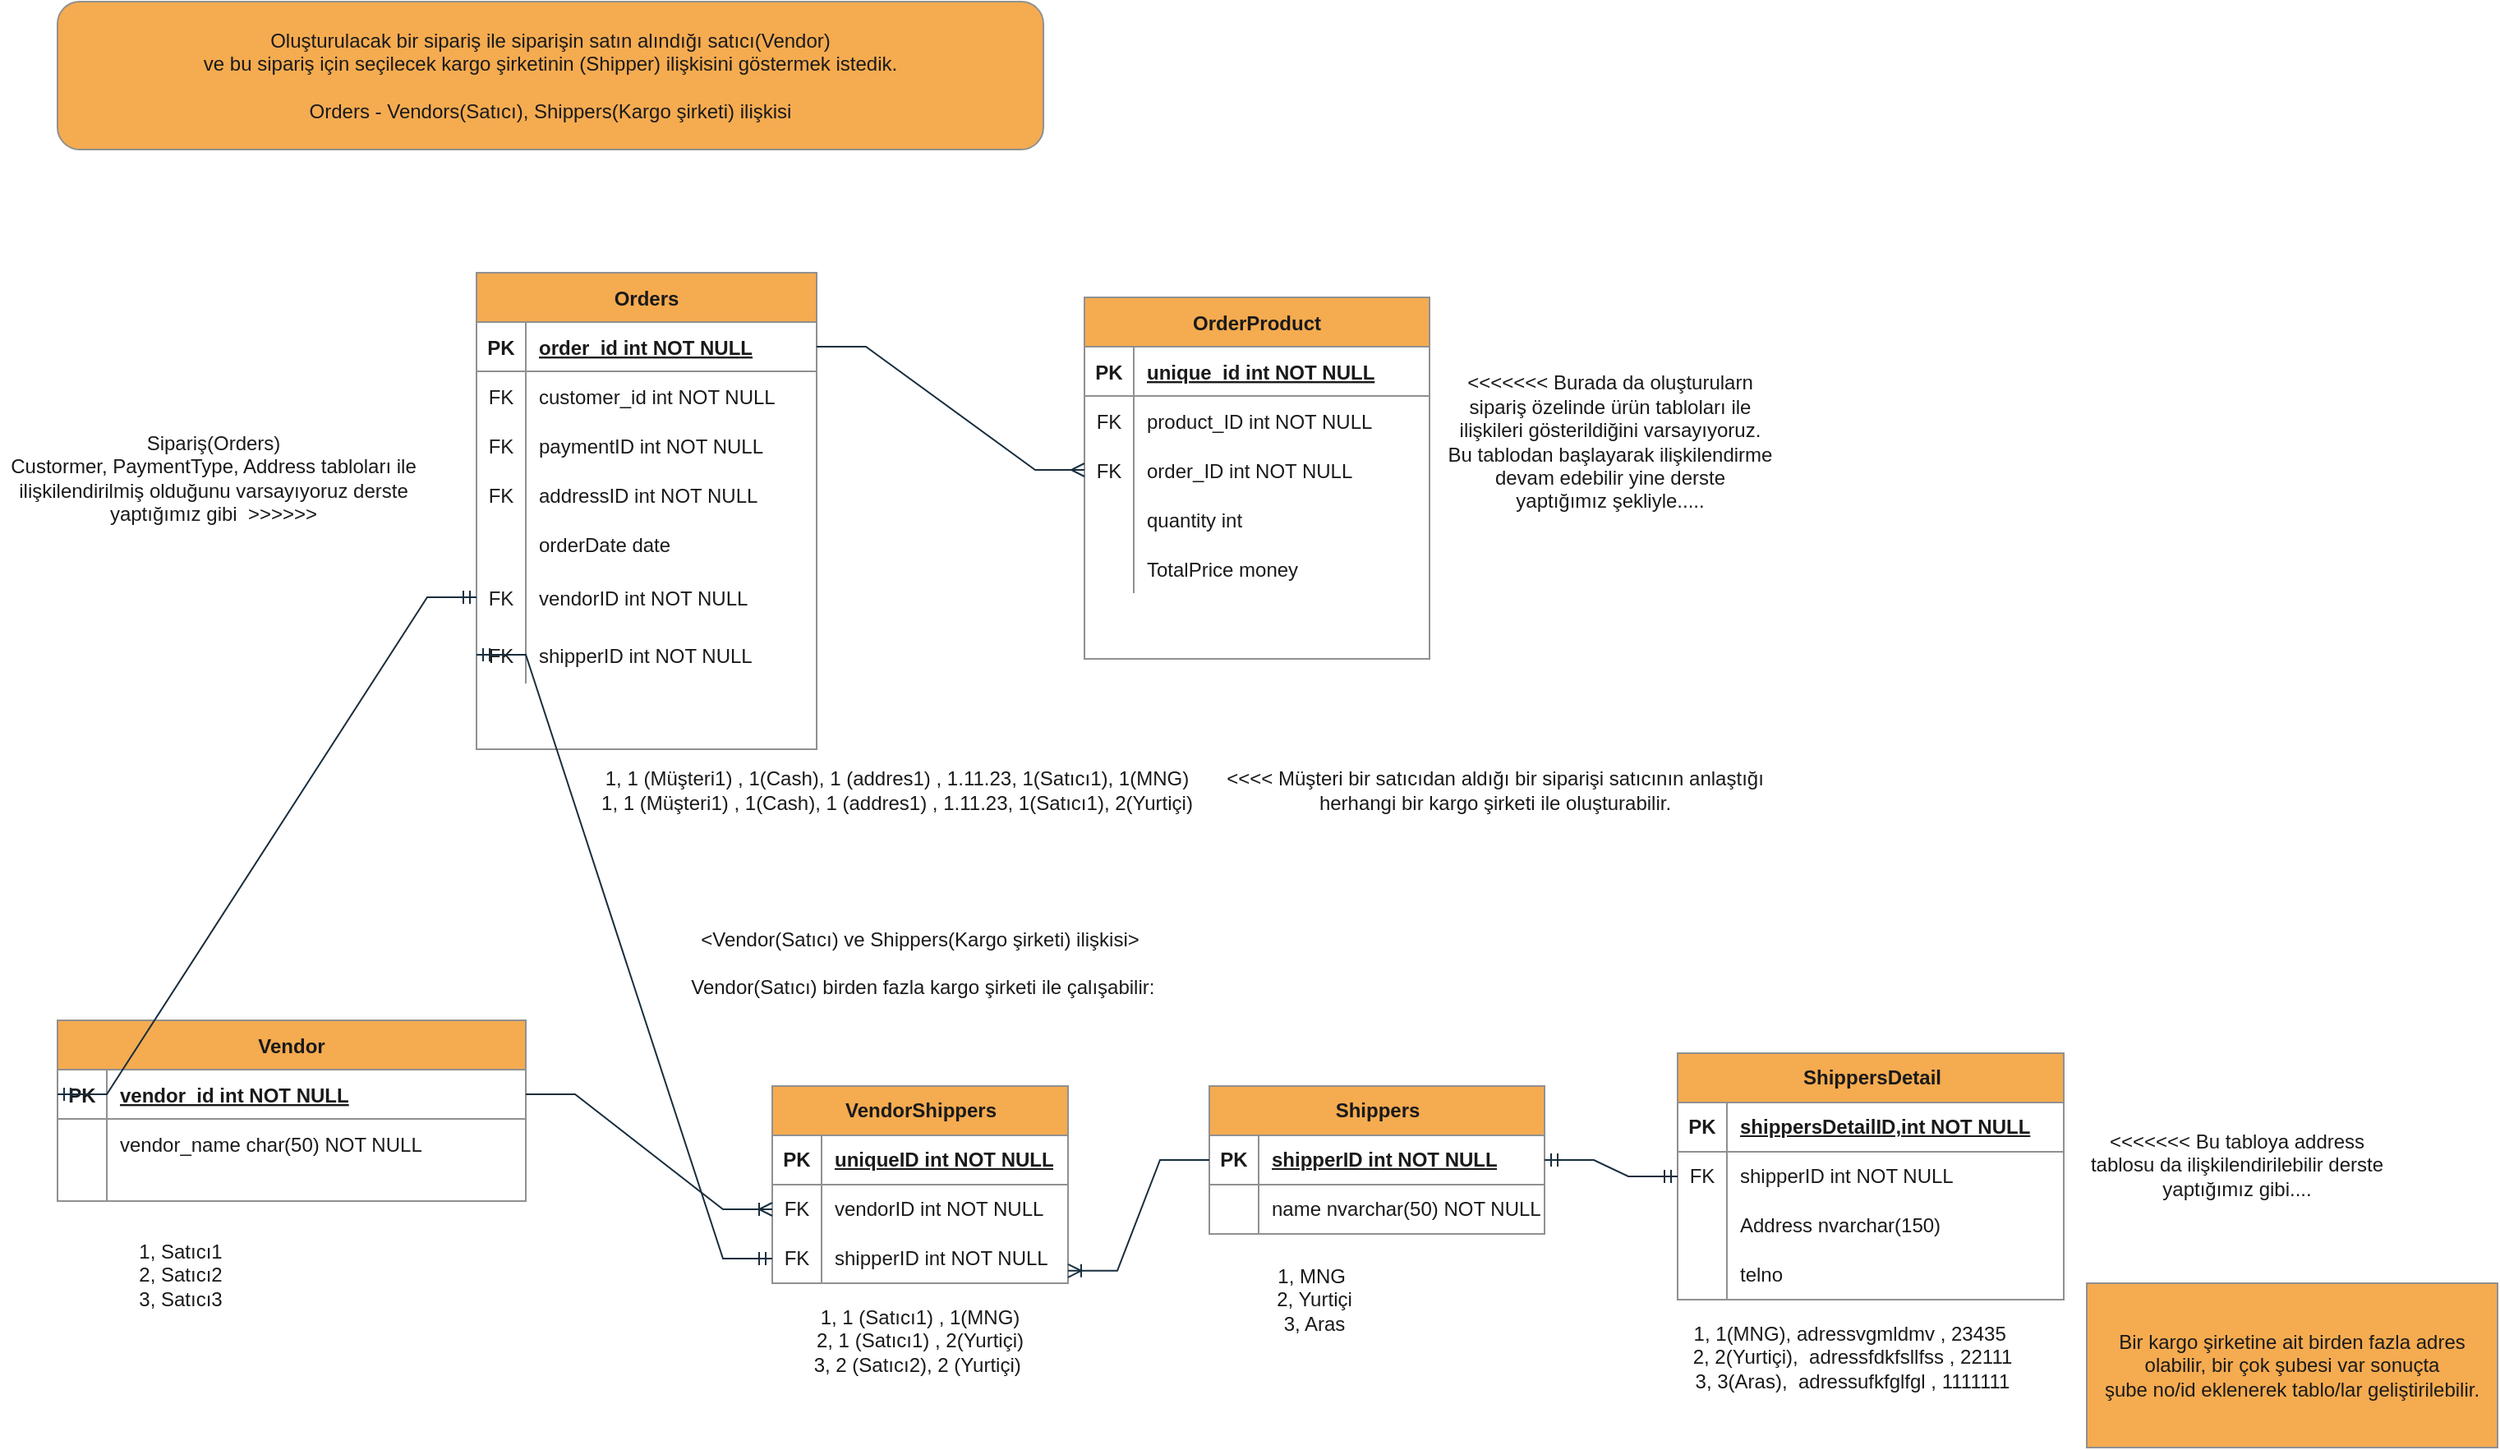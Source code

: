 <mxfile version="22.0.8" type="device">
  <diagram id="R2lEEEUBdFMjLlhIrx00" name="Page-1">
    <mxGraphModel dx="976" dy="570" grid="1" gridSize="10" guides="1" tooltips="1" connect="1" arrows="1" fold="1" page="1" pageScale="1" pageWidth="850" pageHeight="1100" math="0" shadow="0" extFonts="Permanent Marker^https://fonts.googleapis.com/css?family=Permanent+Marker">
      <root>
        <mxCell id="0" />
        <mxCell id="1" parent="0" />
        <mxCell id="v_WMkBbyVysh2Us5pl2Q-217" value="Vendor" style="shape=table;startSize=30;container=1;collapsible=1;childLayout=tableLayout;fixedRows=1;rowLines=0;fontStyle=1;align=center;resizeLast=1;labelBackgroundColor=none;fillColor=#F5AB50;strokeColor=#909090;fontColor=#1A1A1A;" parent="1" vertex="1">
          <mxGeometry x="75" y="700" width="285" height="110" as="geometry" />
        </mxCell>
        <mxCell id="v_WMkBbyVysh2Us5pl2Q-218" value="" style="shape=partialRectangle;collapsible=0;dropTarget=0;pointerEvents=0;fillColor=none;points=[[0,0.5],[1,0.5]];portConstraint=eastwest;top=0;left=0;right=0;bottom=1;labelBackgroundColor=none;strokeColor=#909090;fontColor=#1A1A1A;" parent="v_WMkBbyVysh2Us5pl2Q-217" vertex="1">
          <mxGeometry y="30" width="285" height="30" as="geometry" />
        </mxCell>
        <mxCell id="v_WMkBbyVysh2Us5pl2Q-219" value="PK" style="shape=partialRectangle;overflow=hidden;connectable=0;fillColor=none;top=0;left=0;bottom=0;right=0;fontStyle=1;labelBackgroundColor=none;strokeColor=#909090;fontColor=#1A1A1A;" parent="v_WMkBbyVysh2Us5pl2Q-218" vertex="1">
          <mxGeometry width="30" height="30" as="geometry">
            <mxRectangle width="30" height="30" as="alternateBounds" />
          </mxGeometry>
        </mxCell>
        <mxCell id="v_WMkBbyVysh2Us5pl2Q-220" value="vendor_id int NOT NULL " style="shape=partialRectangle;overflow=hidden;connectable=0;fillColor=none;top=0;left=0;bottom=0;right=0;align=left;spacingLeft=6;fontStyle=5;labelBackgroundColor=none;strokeColor=#909090;fontColor=#1A1A1A;" parent="v_WMkBbyVysh2Us5pl2Q-218" vertex="1">
          <mxGeometry x="30" width="255" height="30" as="geometry">
            <mxRectangle width="255" height="30" as="alternateBounds" />
          </mxGeometry>
        </mxCell>
        <mxCell id="v_WMkBbyVysh2Us5pl2Q-221" value="" style="shape=partialRectangle;collapsible=0;dropTarget=0;pointerEvents=0;fillColor=none;points=[[0,0.5],[1,0.5]];portConstraint=eastwest;top=0;left=0;right=0;bottom=0;labelBackgroundColor=none;strokeColor=#909090;fontColor=#1A1A1A;" parent="v_WMkBbyVysh2Us5pl2Q-217" vertex="1">
          <mxGeometry y="60" width="285" height="30" as="geometry" />
        </mxCell>
        <mxCell id="v_WMkBbyVysh2Us5pl2Q-222" value="" style="shape=partialRectangle;overflow=hidden;connectable=0;fillColor=none;top=0;left=0;bottom=0;right=0;labelBackgroundColor=none;strokeColor=#909090;fontColor=#1A1A1A;" parent="v_WMkBbyVysh2Us5pl2Q-221" vertex="1">
          <mxGeometry width="30" height="30" as="geometry">
            <mxRectangle width="30" height="30" as="alternateBounds" />
          </mxGeometry>
        </mxCell>
        <mxCell id="v_WMkBbyVysh2Us5pl2Q-223" value="vendor_name char(50) NOT NULL" style="shape=partialRectangle;overflow=hidden;connectable=0;fillColor=none;top=0;left=0;bottom=0;right=0;align=left;spacingLeft=6;labelBackgroundColor=none;strokeColor=#909090;fontColor=#1A1A1A;" parent="v_WMkBbyVysh2Us5pl2Q-221" vertex="1">
          <mxGeometry x="30" width="255" height="30" as="geometry">
            <mxRectangle width="255" height="30" as="alternateBounds" />
          </mxGeometry>
        </mxCell>
        <mxCell id="CCjtgsCmNxGvaccd5GqG-76" style="shape=partialRectangle;collapsible=0;dropTarget=0;pointerEvents=0;fillColor=none;points=[[0,0.5],[1,0.5]];portConstraint=eastwest;top=0;left=0;right=0;bottom=0;labelBackgroundColor=none;strokeColor=#909090;fontColor=#1A1A1A;" parent="v_WMkBbyVysh2Us5pl2Q-217" vertex="1">
          <mxGeometry y="90" width="285" height="20" as="geometry" />
        </mxCell>
        <mxCell id="CCjtgsCmNxGvaccd5GqG-77" style="shape=partialRectangle;overflow=hidden;connectable=0;fillColor=none;top=0;left=0;bottom=0;right=0;labelBackgroundColor=none;strokeColor=#909090;fontColor=#1A1A1A;" parent="CCjtgsCmNxGvaccd5GqG-76" vertex="1">
          <mxGeometry width="30" height="20" as="geometry">
            <mxRectangle width="30" height="20" as="alternateBounds" />
          </mxGeometry>
        </mxCell>
        <mxCell id="CCjtgsCmNxGvaccd5GqG-78" style="shape=partialRectangle;overflow=hidden;connectable=0;fillColor=none;top=0;left=0;bottom=0;right=0;align=left;spacingLeft=6;labelBackgroundColor=none;strokeColor=#909090;fontColor=#1A1A1A;" parent="CCjtgsCmNxGvaccd5GqG-76" vertex="1">
          <mxGeometry x="30" width="255" height="20" as="geometry">
            <mxRectangle width="255" height="20" as="alternateBounds" />
          </mxGeometry>
        </mxCell>
        <mxCell id="v_WMkBbyVysh2Us5pl2Q-225" value="VendorShippers" style="shape=table;startSize=30;container=1;collapsible=1;childLayout=tableLayout;fixedRows=1;rowLines=0;fontStyle=1;align=center;resizeLast=1;html=1;labelBackgroundColor=none;fillColor=#F5AB50;strokeColor=#909090;fontColor=#1A1A1A;" parent="1" vertex="1">
          <mxGeometry x="510" y="740" width="180" height="120" as="geometry" />
        </mxCell>
        <mxCell id="v_WMkBbyVysh2Us5pl2Q-226" value="" style="shape=tableRow;horizontal=0;startSize=0;swimlaneHead=0;swimlaneBody=0;fillColor=none;collapsible=0;dropTarget=0;points=[[0,0.5],[1,0.5]];portConstraint=eastwest;top=0;left=0;right=0;bottom=1;labelBackgroundColor=none;strokeColor=#909090;fontColor=#1A1A1A;" parent="v_WMkBbyVysh2Us5pl2Q-225" vertex="1">
          <mxGeometry y="30" width="180" height="30" as="geometry" />
        </mxCell>
        <mxCell id="v_WMkBbyVysh2Us5pl2Q-227" value="PK" style="shape=partialRectangle;connectable=0;fillColor=none;top=0;left=0;bottom=0;right=0;fontStyle=1;overflow=hidden;whiteSpace=wrap;html=1;labelBackgroundColor=none;strokeColor=#909090;fontColor=#1A1A1A;" parent="v_WMkBbyVysh2Us5pl2Q-226" vertex="1">
          <mxGeometry width="30" height="30" as="geometry">
            <mxRectangle width="30" height="30" as="alternateBounds" />
          </mxGeometry>
        </mxCell>
        <mxCell id="v_WMkBbyVysh2Us5pl2Q-228" value="uniqueID&amp;nbsp;int NOT NULL" style="shape=partialRectangle;connectable=0;fillColor=none;top=0;left=0;bottom=0;right=0;align=left;spacingLeft=6;fontStyle=5;overflow=hidden;whiteSpace=wrap;html=1;labelBackgroundColor=none;strokeColor=#909090;fontColor=#1A1A1A;" parent="v_WMkBbyVysh2Us5pl2Q-226" vertex="1">
          <mxGeometry x="30" width="150" height="30" as="geometry">
            <mxRectangle width="150" height="30" as="alternateBounds" />
          </mxGeometry>
        </mxCell>
        <mxCell id="v_WMkBbyVysh2Us5pl2Q-232" value="" style="shape=tableRow;horizontal=0;startSize=0;swimlaneHead=0;swimlaneBody=0;fillColor=none;collapsible=0;dropTarget=0;points=[[0,0.5],[1,0.5]];portConstraint=eastwest;top=0;left=0;right=0;bottom=0;labelBackgroundColor=none;strokeColor=#909090;fontColor=#1A1A1A;" parent="v_WMkBbyVysh2Us5pl2Q-225" vertex="1">
          <mxGeometry y="60" width="180" height="30" as="geometry" />
        </mxCell>
        <mxCell id="v_WMkBbyVysh2Us5pl2Q-233" value="FK" style="shape=partialRectangle;connectable=0;fillColor=none;top=0;left=0;bottom=0;right=0;editable=1;overflow=hidden;whiteSpace=wrap;html=1;labelBackgroundColor=none;strokeColor=#909090;fontColor=#1A1A1A;" parent="v_WMkBbyVysh2Us5pl2Q-232" vertex="1">
          <mxGeometry width="30" height="30" as="geometry">
            <mxRectangle width="30" height="30" as="alternateBounds" />
          </mxGeometry>
        </mxCell>
        <mxCell id="v_WMkBbyVysh2Us5pl2Q-234" value="vendorID&amp;nbsp;int NOT NULL" style="shape=partialRectangle;connectable=0;fillColor=none;top=0;left=0;bottom=0;right=0;align=left;spacingLeft=6;overflow=hidden;whiteSpace=wrap;html=1;labelBackgroundColor=none;strokeColor=#909090;fontColor=#1A1A1A;" parent="v_WMkBbyVysh2Us5pl2Q-232" vertex="1">
          <mxGeometry x="30" width="150" height="30" as="geometry">
            <mxRectangle width="150" height="30" as="alternateBounds" />
          </mxGeometry>
        </mxCell>
        <mxCell id="CCjtgsCmNxGvaccd5GqG-94" style="shape=tableRow;horizontal=0;startSize=0;swimlaneHead=0;swimlaneBody=0;fillColor=none;collapsible=0;dropTarget=0;points=[[0,0.5],[1,0.5]];portConstraint=eastwest;top=0;left=0;right=0;bottom=0;labelBackgroundColor=none;strokeColor=#909090;fontColor=#1A1A1A;" parent="v_WMkBbyVysh2Us5pl2Q-225" vertex="1">
          <mxGeometry y="90" width="180" height="30" as="geometry" />
        </mxCell>
        <mxCell id="CCjtgsCmNxGvaccd5GqG-95" value="FK" style="shape=partialRectangle;connectable=0;fillColor=none;top=0;left=0;bottom=0;right=0;editable=1;overflow=hidden;whiteSpace=wrap;html=1;labelBackgroundColor=none;strokeColor=#909090;fontColor=#1A1A1A;" parent="CCjtgsCmNxGvaccd5GqG-94" vertex="1">
          <mxGeometry width="30" height="30" as="geometry">
            <mxRectangle width="30" height="30" as="alternateBounds" />
          </mxGeometry>
        </mxCell>
        <mxCell id="CCjtgsCmNxGvaccd5GqG-96" value="shipperID&amp;nbsp;int NOT NULL" style="shape=partialRectangle;connectable=0;fillColor=none;top=0;left=0;bottom=0;right=0;align=left;spacingLeft=6;overflow=hidden;whiteSpace=wrap;html=1;labelBackgroundColor=none;strokeColor=#909090;fontColor=#1A1A1A;" parent="CCjtgsCmNxGvaccd5GqG-94" vertex="1">
          <mxGeometry x="30" width="150" height="30" as="geometry">
            <mxRectangle width="150" height="30" as="alternateBounds" />
          </mxGeometry>
        </mxCell>
        <mxCell id="v_WMkBbyVysh2Us5pl2Q-243" value="ShippersDetail" style="shape=table;startSize=30;container=1;collapsible=1;childLayout=tableLayout;fixedRows=1;rowLines=0;fontStyle=1;align=center;resizeLast=1;html=1;labelBackgroundColor=none;fillColor=#F5AB50;strokeColor=#909090;fontColor=#1A1A1A;" parent="1" vertex="1">
          <mxGeometry x="1061" y="720" width="235" height="150" as="geometry" />
        </mxCell>
        <mxCell id="v_WMkBbyVysh2Us5pl2Q-244" value="" style="shape=tableRow;horizontal=0;startSize=0;swimlaneHead=0;swimlaneBody=0;fillColor=none;collapsible=0;dropTarget=0;points=[[0,0.5],[1,0.5]];portConstraint=eastwest;top=0;left=0;right=0;bottom=1;labelBackgroundColor=none;strokeColor=#909090;fontColor=#1A1A1A;" parent="v_WMkBbyVysh2Us5pl2Q-243" vertex="1">
          <mxGeometry y="30" width="235" height="30" as="geometry" />
        </mxCell>
        <mxCell id="v_WMkBbyVysh2Us5pl2Q-245" value="PK" style="shape=partialRectangle;connectable=0;fillColor=none;top=0;left=0;bottom=0;right=0;fontStyle=1;overflow=hidden;whiteSpace=wrap;html=1;labelBackgroundColor=none;strokeColor=#909090;fontColor=#1A1A1A;" parent="v_WMkBbyVysh2Us5pl2Q-244" vertex="1">
          <mxGeometry width="30" height="30" as="geometry">
            <mxRectangle width="30" height="30" as="alternateBounds" />
          </mxGeometry>
        </mxCell>
        <mxCell id="v_WMkBbyVysh2Us5pl2Q-246" value="shippersDetailID,int NOT NULL" style="shape=partialRectangle;connectable=0;fillColor=none;top=0;left=0;bottom=0;right=0;align=left;spacingLeft=6;fontStyle=5;overflow=hidden;whiteSpace=wrap;html=1;labelBackgroundColor=none;strokeColor=#909090;fontColor=#1A1A1A;" parent="v_WMkBbyVysh2Us5pl2Q-244" vertex="1">
          <mxGeometry x="30" width="205" height="30" as="geometry">
            <mxRectangle width="205" height="30" as="alternateBounds" />
          </mxGeometry>
        </mxCell>
        <mxCell id="v_WMkBbyVysh2Us5pl2Q-247" value="" style="shape=tableRow;horizontal=0;startSize=0;swimlaneHead=0;swimlaneBody=0;fillColor=none;collapsible=0;dropTarget=0;points=[[0,0.5],[1,0.5]];portConstraint=eastwest;top=0;left=0;right=0;bottom=0;labelBackgroundColor=none;strokeColor=#909090;fontColor=#1A1A1A;" parent="v_WMkBbyVysh2Us5pl2Q-243" vertex="1">
          <mxGeometry y="60" width="235" height="30" as="geometry" />
        </mxCell>
        <mxCell id="v_WMkBbyVysh2Us5pl2Q-248" value="FK" style="shape=partialRectangle;connectable=0;fillColor=none;top=0;left=0;bottom=0;right=0;editable=1;overflow=hidden;whiteSpace=wrap;html=1;labelBackgroundColor=none;strokeColor=#909090;fontColor=#1A1A1A;" parent="v_WMkBbyVysh2Us5pl2Q-247" vertex="1">
          <mxGeometry width="30" height="30" as="geometry">
            <mxRectangle width="30" height="30" as="alternateBounds" />
          </mxGeometry>
        </mxCell>
        <mxCell id="v_WMkBbyVysh2Us5pl2Q-249" value="shipperID&amp;nbsp;int NOT NULL" style="shape=partialRectangle;connectable=0;fillColor=none;top=0;left=0;bottom=0;right=0;align=left;spacingLeft=6;overflow=hidden;whiteSpace=wrap;html=1;labelBackgroundColor=none;strokeColor=#909090;fontColor=#1A1A1A;" parent="v_WMkBbyVysh2Us5pl2Q-247" vertex="1">
          <mxGeometry x="30" width="205" height="30" as="geometry">
            <mxRectangle width="205" height="30" as="alternateBounds" />
          </mxGeometry>
        </mxCell>
        <mxCell id="v_WMkBbyVysh2Us5pl2Q-253" value="" style="shape=tableRow;horizontal=0;startSize=0;swimlaneHead=0;swimlaneBody=0;fillColor=none;collapsible=0;dropTarget=0;points=[[0,0.5],[1,0.5]];portConstraint=eastwest;top=0;left=0;right=0;bottom=0;labelBackgroundColor=none;strokeColor=#909090;fontColor=#1A1A1A;" parent="v_WMkBbyVysh2Us5pl2Q-243" vertex="1">
          <mxGeometry y="90" width="235" height="30" as="geometry" />
        </mxCell>
        <mxCell id="v_WMkBbyVysh2Us5pl2Q-254" value="" style="shape=partialRectangle;connectable=0;fillColor=none;top=0;left=0;bottom=0;right=0;editable=1;overflow=hidden;whiteSpace=wrap;html=1;labelBackgroundColor=none;strokeColor=#909090;fontColor=#1A1A1A;" parent="v_WMkBbyVysh2Us5pl2Q-253" vertex="1">
          <mxGeometry width="30" height="30" as="geometry">
            <mxRectangle width="30" height="30" as="alternateBounds" />
          </mxGeometry>
        </mxCell>
        <mxCell id="v_WMkBbyVysh2Us5pl2Q-255" value="Address nvarchar(150)&amp;nbsp;" style="shape=partialRectangle;connectable=0;fillColor=none;top=0;left=0;bottom=0;right=0;align=left;spacingLeft=6;overflow=hidden;whiteSpace=wrap;html=1;labelBackgroundColor=none;strokeColor=#909090;fontColor=#1A1A1A;" parent="v_WMkBbyVysh2Us5pl2Q-253" vertex="1">
          <mxGeometry x="30" width="205" height="30" as="geometry">
            <mxRectangle width="205" height="30" as="alternateBounds" />
          </mxGeometry>
        </mxCell>
        <mxCell id="CCjtgsCmNxGvaccd5GqG-72" style="shape=tableRow;horizontal=0;startSize=0;swimlaneHead=0;swimlaneBody=0;fillColor=none;collapsible=0;dropTarget=0;points=[[0,0.5],[1,0.5]];portConstraint=eastwest;top=0;left=0;right=0;bottom=0;labelBackgroundColor=none;strokeColor=#909090;fontColor=#1A1A1A;" parent="v_WMkBbyVysh2Us5pl2Q-243" vertex="1">
          <mxGeometry y="120" width="235" height="30" as="geometry" />
        </mxCell>
        <mxCell id="CCjtgsCmNxGvaccd5GqG-73" style="shape=partialRectangle;connectable=0;fillColor=none;top=0;left=0;bottom=0;right=0;editable=1;overflow=hidden;whiteSpace=wrap;html=1;labelBackgroundColor=none;strokeColor=#909090;fontColor=#1A1A1A;" parent="CCjtgsCmNxGvaccd5GqG-72" vertex="1">
          <mxGeometry width="30" height="30" as="geometry">
            <mxRectangle width="30" height="30" as="alternateBounds" />
          </mxGeometry>
        </mxCell>
        <mxCell id="CCjtgsCmNxGvaccd5GqG-74" value="telno" style="shape=partialRectangle;connectable=0;fillColor=none;top=0;left=0;bottom=0;right=0;align=left;spacingLeft=6;overflow=hidden;whiteSpace=wrap;html=1;labelBackgroundColor=none;strokeColor=#909090;fontColor=#1A1A1A;" parent="CCjtgsCmNxGvaccd5GqG-72" vertex="1">
          <mxGeometry x="30" width="205" height="30" as="geometry">
            <mxRectangle width="205" height="30" as="alternateBounds" />
          </mxGeometry>
        </mxCell>
        <mxCell id="v_WMkBbyVysh2Us5pl2Q-267" value="Orders" style="shape=table;startSize=30;container=1;collapsible=1;childLayout=tableLayout;fixedRows=1;rowLines=0;fontStyle=1;align=center;resizeLast=1;labelBackgroundColor=none;fillColor=#F5AB50;strokeColor=#909090;fontColor=#1A1A1A;" parent="1" vertex="1">
          <mxGeometry x="330" y="245" width="207" height="290" as="geometry" />
        </mxCell>
        <mxCell id="v_WMkBbyVysh2Us5pl2Q-268" value="" style="shape=partialRectangle;collapsible=0;dropTarget=0;pointerEvents=0;fillColor=none;points=[[0,0.5],[1,0.5]];portConstraint=eastwest;top=0;left=0;right=0;bottom=1;labelBackgroundColor=none;strokeColor=#909090;fontColor=#1A1A1A;" parent="v_WMkBbyVysh2Us5pl2Q-267" vertex="1">
          <mxGeometry y="30" width="207" height="30" as="geometry" />
        </mxCell>
        <mxCell id="v_WMkBbyVysh2Us5pl2Q-269" value="PK" style="shape=partialRectangle;overflow=hidden;connectable=0;fillColor=none;top=0;left=0;bottom=0;right=0;fontStyle=1;labelBackgroundColor=none;strokeColor=#909090;fontColor=#1A1A1A;" parent="v_WMkBbyVysh2Us5pl2Q-268" vertex="1">
          <mxGeometry width="30" height="30" as="geometry">
            <mxRectangle width="30" height="30" as="alternateBounds" />
          </mxGeometry>
        </mxCell>
        <mxCell id="v_WMkBbyVysh2Us5pl2Q-270" value="order_id int NOT NULL " style="shape=partialRectangle;overflow=hidden;connectable=0;fillColor=none;top=0;left=0;bottom=0;right=0;align=left;spacingLeft=6;fontStyle=5;labelBackgroundColor=none;strokeColor=#909090;fontColor=#1A1A1A;" parent="v_WMkBbyVysh2Us5pl2Q-268" vertex="1">
          <mxGeometry x="30" width="177" height="30" as="geometry">
            <mxRectangle width="177" height="30" as="alternateBounds" />
          </mxGeometry>
        </mxCell>
        <mxCell id="v_WMkBbyVysh2Us5pl2Q-271" value="" style="shape=partialRectangle;collapsible=0;dropTarget=0;pointerEvents=0;fillColor=none;points=[[0,0.5],[1,0.5]];portConstraint=eastwest;top=0;left=0;right=0;bottom=0;labelBackgroundColor=none;strokeColor=#909090;fontColor=#1A1A1A;" parent="v_WMkBbyVysh2Us5pl2Q-267" vertex="1">
          <mxGeometry y="60" width="207" height="30" as="geometry" />
        </mxCell>
        <mxCell id="v_WMkBbyVysh2Us5pl2Q-272" value="FK" style="shape=partialRectangle;overflow=hidden;connectable=0;fillColor=none;top=0;left=0;bottom=0;right=0;labelBackgroundColor=none;strokeColor=#909090;fontColor=#1A1A1A;" parent="v_WMkBbyVysh2Us5pl2Q-271" vertex="1">
          <mxGeometry width="30" height="30" as="geometry">
            <mxRectangle width="30" height="30" as="alternateBounds" />
          </mxGeometry>
        </mxCell>
        <mxCell id="v_WMkBbyVysh2Us5pl2Q-273" value="customer_id int NOT NULL" style="shape=partialRectangle;overflow=hidden;connectable=0;fillColor=none;top=0;left=0;bottom=0;right=0;align=left;spacingLeft=6;labelBackgroundColor=none;strokeColor=#909090;fontColor=#1A1A1A;" parent="v_WMkBbyVysh2Us5pl2Q-271" vertex="1">
          <mxGeometry x="30" width="177" height="30" as="geometry">
            <mxRectangle width="177" height="30" as="alternateBounds" />
          </mxGeometry>
        </mxCell>
        <mxCell id="CCjtgsCmNxGvaccd5GqG-10" style="shape=partialRectangle;collapsible=0;dropTarget=0;pointerEvents=0;fillColor=none;points=[[0,0.5],[1,0.5]];portConstraint=eastwest;top=0;left=0;right=0;bottom=0;labelBackgroundColor=none;strokeColor=#909090;fontColor=#1A1A1A;" parent="v_WMkBbyVysh2Us5pl2Q-267" vertex="1">
          <mxGeometry y="90" width="207" height="30" as="geometry" />
        </mxCell>
        <mxCell id="CCjtgsCmNxGvaccd5GqG-11" value="FK" style="shape=partialRectangle;overflow=hidden;connectable=0;fillColor=none;top=0;left=0;bottom=0;right=0;labelBackgroundColor=none;strokeColor=#909090;fontColor=#1A1A1A;" parent="CCjtgsCmNxGvaccd5GqG-10" vertex="1">
          <mxGeometry width="30" height="30" as="geometry">
            <mxRectangle width="30" height="30" as="alternateBounds" />
          </mxGeometry>
        </mxCell>
        <mxCell id="CCjtgsCmNxGvaccd5GqG-12" value="paymentID int NOT NULL" style="shape=partialRectangle;overflow=hidden;connectable=0;fillColor=none;top=0;left=0;bottom=0;right=0;align=left;spacingLeft=6;labelBackgroundColor=none;strokeColor=#909090;fontColor=#1A1A1A;" parent="CCjtgsCmNxGvaccd5GqG-10" vertex="1">
          <mxGeometry x="30" width="177" height="30" as="geometry">
            <mxRectangle width="177" height="30" as="alternateBounds" />
          </mxGeometry>
        </mxCell>
        <mxCell id="CCjtgsCmNxGvaccd5GqG-13" style="shape=partialRectangle;collapsible=0;dropTarget=0;pointerEvents=0;fillColor=none;points=[[0,0.5],[1,0.5]];portConstraint=eastwest;top=0;left=0;right=0;bottom=0;labelBackgroundColor=none;strokeColor=#909090;fontColor=#1A1A1A;" parent="v_WMkBbyVysh2Us5pl2Q-267" vertex="1">
          <mxGeometry y="120" width="207" height="30" as="geometry" />
        </mxCell>
        <mxCell id="CCjtgsCmNxGvaccd5GqG-14" value="FK" style="shape=partialRectangle;overflow=hidden;connectable=0;fillColor=none;top=0;left=0;bottom=0;right=0;labelBackgroundColor=none;strokeColor=#909090;fontColor=#1A1A1A;" parent="CCjtgsCmNxGvaccd5GqG-13" vertex="1">
          <mxGeometry width="30" height="30" as="geometry">
            <mxRectangle width="30" height="30" as="alternateBounds" />
          </mxGeometry>
        </mxCell>
        <mxCell id="CCjtgsCmNxGvaccd5GqG-15" value="addressID int NOT NULL" style="shape=partialRectangle;overflow=hidden;connectable=0;fillColor=none;top=0;left=0;bottom=0;right=0;align=left;spacingLeft=6;labelBackgroundColor=none;strokeColor=#909090;fontColor=#1A1A1A;" parent="CCjtgsCmNxGvaccd5GqG-13" vertex="1">
          <mxGeometry x="30" width="177" height="30" as="geometry">
            <mxRectangle width="177" height="30" as="alternateBounds" />
          </mxGeometry>
        </mxCell>
        <mxCell id="CCjtgsCmNxGvaccd5GqG-16" style="shape=partialRectangle;collapsible=0;dropTarget=0;pointerEvents=0;fillColor=none;points=[[0,0.5],[1,0.5]];portConstraint=eastwest;top=0;left=0;right=0;bottom=0;labelBackgroundColor=none;strokeColor=#909090;fontColor=#1A1A1A;" parent="v_WMkBbyVysh2Us5pl2Q-267" vertex="1">
          <mxGeometry y="150" width="207" height="30" as="geometry" />
        </mxCell>
        <mxCell id="CCjtgsCmNxGvaccd5GqG-17" style="shape=partialRectangle;overflow=hidden;connectable=0;fillColor=none;top=0;left=0;bottom=0;right=0;labelBackgroundColor=none;strokeColor=#909090;fontColor=#1A1A1A;" parent="CCjtgsCmNxGvaccd5GqG-16" vertex="1">
          <mxGeometry width="30" height="30" as="geometry">
            <mxRectangle width="30" height="30" as="alternateBounds" />
          </mxGeometry>
        </mxCell>
        <mxCell id="CCjtgsCmNxGvaccd5GqG-18" value="orderDate date" style="shape=partialRectangle;overflow=hidden;connectable=0;fillColor=none;top=0;left=0;bottom=0;right=0;align=left;spacingLeft=6;labelBackgroundColor=none;strokeColor=#909090;fontColor=#1A1A1A;" parent="CCjtgsCmNxGvaccd5GqG-16" vertex="1">
          <mxGeometry x="30" width="177" height="30" as="geometry">
            <mxRectangle width="177" height="30" as="alternateBounds" />
          </mxGeometry>
        </mxCell>
        <mxCell id="CCjtgsCmNxGvaccd5GqG-137" style="shape=partialRectangle;collapsible=0;dropTarget=0;pointerEvents=0;fillColor=none;points=[[0,0.5],[1,0.5]];portConstraint=eastwest;top=0;left=0;right=0;bottom=0;labelBackgroundColor=none;strokeColor=#909090;fontColor=#1A1A1A;" parent="v_WMkBbyVysh2Us5pl2Q-267" vertex="1">
          <mxGeometry y="180" width="207" height="35" as="geometry" />
        </mxCell>
        <mxCell id="CCjtgsCmNxGvaccd5GqG-138" value="FK" style="shape=partialRectangle;overflow=hidden;connectable=0;fillColor=none;top=0;left=0;bottom=0;right=0;labelBackgroundColor=none;strokeColor=#909090;fontColor=#1A1A1A;" parent="CCjtgsCmNxGvaccd5GqG-137" vertex="1">
          <mxGeometry width="30" height="35" as="geometry">
            <mxRectangle width="30" height="35" as="alternateBounds" />
          </mxGeometry>
        </mxCell>
        <mxCell id="CCjtgsCmNxGvaccd5GqG-139" value="vendorID int NOT NULL" style="shape=partialRectangle;overflow=hidden;connectable=0;fillColor=none;top=0;left=0;bottom=0;right=0;align=left;spacingLeft=6;labelBackgroundColor=none;strokeColor=#909090;fontColor=#1A1A1A;" parent="CCjtgsCmNxGvaccd5GqG-137" vertex="1">
          <mxGeometry x="30" width="177" height="35" as="geometry">
            <mxRectangle width="177" height="35" as="alternateBounds" />
          </mxGeometry>
        </mxCell>
        <mxCell id="CCjtgsCmNxGvaccd5GqG-141" style="shape=partialRectangle;collapsible=0;dropTarget=0;pointerEvents=0;fillColor=none;points=[[0,0.5],[1,0.5]];portConstraint=eastwest;top=0;left=0;right=0;bottom=0;labelBackgroundColor=none;strokeColor=#909090;fontColor=#1A1A1A;" parent="v_WMkBbyVysh2Us5pl2Q-267" vertex="1">
          <mxGeometry y="215" width="207" height="35" as="geometry" />
        </mxCell>
        <mxCell id="CCjtgsCmNxGvaccd5GqG-142" value="FK" style="shape=partialRectangle;overflow=hidden;connectable=0;fillColor=none;top=0;left=0;bottom=0;right=0;labelBackgroundColor=none;strokeColor=#909090;fontColor=#1A1A1A;" parent="CCjtgsCmNxGvaccd5GqG-141" vertex="1">
          <mxGeometry width="30" height="35" as="geometry">
            <mxRectangle width="30" height="35" as="alternateBounds" />
          </mxGeometry>
        </mxCell>
        <mxCell id="CCjtgsCmNxGvaccd5GqG-143" value="shipperID int NOT NULL" style="shape=partialRectangle;overflow=hidden;connectable=0;fillColor=none;top=0;left=0;bottom=0;right=0;align=left;spacingLeft=6;labelBackgroundColor=none;strokeColor=#909090;fontColor=#1A1A1A;" parent="CCjtgsCmNxGvaccd5GqG-141" vertex="1">
          <mxGeometry x="30" width="177" height="35" as="geometry">
            <mxRectangle width="177" height="35" as="alternateBounds" />
          </mxGeometry>
        </mxCell>
        <mxCell id="v_WMkBbyVysh2Us5pl2Q-277" value="OrderProduct" style="shape=table;startSize=30;container=1;collapsible=1;childLayout=tableLayout;fixedRows=1;rowLines=0;fontStyle=1;align=center;resizeLast=1;labelBackgroundColor=none;fillColor=#F5AB50;strokeColor=#909090;fontColor=#1A1A1A;" parent="1" vertex="1">
          <mxGeometry x="700" y="260" width="210" height="220" as="geometry" />
        </mxCell>
        <mxCell id="v_WMkBbyVysh2Us5pl2Q-278" value="" style="shape=partialRectangle;collapsible=0;dropTarget=0;pointerEvents=0;fillColor=none;points=[[0,0.5],[1,0.5]];portConstraint=eastwest;top=0;left=0;right=0;bottom=1;labelBackgroundColor=none;strokeColor=#909090;fontColor=#1A1A1A;" parent="v_WMkBbyVysh2Us5pl2Q-277" vertex="1">
          <mxGeometry y="30" width="210" height="30" as="geometry" />
        </mxCell>
        <mxCell id="v_WMkBbyVysh2Us5pl2Q-279" value="PK" style="shape=partialRectangle;overflow=hidden;connectable=0;fillColor=none;top=0;left=0;bottom=0;right=0;fontStyle=1;labelBackgroundColor=none;strokeColor=#909090;fontColor=#1A1A1A;" parent="v_WMkBbyVysh2Us5pl2Q-278" vertex="1">
          <mxGeometry width="30" height="30" as="geometry">
            <mxRectangle width="30" height="30" as="alternateBounds" />
          </mxGeometry>
        </mxCell>
        <mxCell id="v_WMkBbyVysh2Us5pl2Q-280" value="unique_id int NOT NULL " style="shape=partialRectangle;overflow=hidden;connectable=0;fillColor=none;top=0;left=0;bottom=0;right=0;align=left;spacingLeft=6;fontStyle=5;labelBackgroundColor=none;strokeColor=#909090;fontColor=#1A1A1A;" parent="v_WMkBbyVysh2Us5pl2Q-278" vertex="1">
          <mxGeometry x="30" width="180" height="30" as="geometry">
            <mxRectangle width="180" height="30" as="alternateBounds" />
          </mxGeometry>
        </mxCell>
        <mxCell id="CCjtgsCmNxGvaccd5GqG-122" style="shape=partialRectangle;collapsible=0;dropTarget=0;pointerEvents=0;fillColor=none;points=[[0,0.5],[1,0.5]];portConstraint=eastwest;top=0;left=0;right=0;bottom=0;labelBackgroundColor=none;strokeColor=#909090;fontColor=#1A1A1A;" parent="v_WMkBbyVysh2Us5pl2Q-277" vertex="1">
          <mxGeometry y="60" width="210" height="30" as="geometry" />
        </mxCell>
        <mxCell id="CCjtgsCmNxGvaccd5GqG-123" value="FK" style="shape=partialRectangle;overflow=hidden;connectable=0;fillColor=none;top=0;left=0;bottom=0;right=0;labelBackgroundColor=none;strokeColor=#909090;fontColor=#1A1A1A;" parent="CCjtgsCmNxGvaccd5GqG-122" vertex="1">
          <mxGeometry width="30" height="30" as="geometry">
            <mxRectangle width="30" height="30" as="alternateBounds" />
          </mxGeometry>
        </mxCell>
        <mxCell id="CCjtgsCmNxGvaccd5GqG-124" value="product_ID int NOT NULL" style="shape=partialRectangle;overflow=hidden;connectable=0;fillColor=none;top=0;left=0;bottom=0;right=0;align=left;spacingLeft=6;labelBackgroundColor=none;strokeColor=#909090;fontColor=#1A1A1A;" parent="CCjtgsCmNxGvaccd5GqG-122" vertex="1">
          <mxGeometry x="30" width="180" height="30" as="geometry">
            <mxRectangle width="180" height="30" as="alternateBounds" />
          </mxGeometry>
        </mxCell>
        <mxCell id="v_WMkBbyVysh2Us5pl2Q-288" style="shape=partialRectangle;collapsible=0;dropTarget=0;pointerEvents=0;fillColor=none;points=[[0,0.5],[1,0.5]];portConstraint=eastwest;top=0;left=0;right=0;bottom=0;labelBackgroundColor=none;strokeColor=#909090;fontColor=#1A1A1A;" parent="v_WMkBbyVysh2Us5pl2Q-277" vertex="1">
          <mxGeometry y="90" width="210" height="30" as="geometry" />
        </mxCell>
        <mxCell id="v_WMkBbyVysh2Us5pl2Q-289" value="FK" style="shape=partialRectangle;overflow=hidden;connectable=0;fillColor=none;top=0;left=0;bottom=0;right=0;labelBackgroundColor=none;strokeColor=#909090;fontColor=#1A1A1A;" parent="v_WMkBbyVysh2Us5pl2Q-288" vertex="1">
          <mxGeometry width="30" height="30" as="geometry">
            <mxRectangle width="30" height="30" as="alternateBounds" />
          </mxGeometry>
        </mxCell>
        <mxCell id="v_WMkBbyVysh2Us5pl2Q-290" value="order_ID int NOT NULL" style="shape=partialRectangle;overflow=hidden;connectable=0;fillColor=none;top=0;left=0;bottom=0;right=0;align=left;spacingLeft=6;labelBackgroundColor=none;strokeColor=#909090;fontColor=#1A1A1A;" parent="v_WMkBbyVysh2Us5pl2Q-288" vertex="1">
          <mxGeometry x="30" width="180" height="30" as="geometry">
            <mxRectangle width="180" height="30" as="alternateBounds" />
          </mxGeometry>
        </mxCell>
        <mxCell id="CCjtgsCmNxGvaccd5GqG-57" style="shape=partialRectangle;collapsible=0;dropTarget=0;pointerEvents=0;fillColor=none;points=[[0,0.5],[1,0.5]];portConstraint=eastwest;top=0;left=0;right=0;bottom=0;labelBackgroundColor=none;strokeColor=#909090;fontColor=#1A1A1A;" parent="v_WMkBbyVysh2Us5pl2Q-277" vertex="1">
          <mxGeometry y="120" width="210" height="30" as="geometry" />
        </mxCell>
        <mxCell id="CCjtgsCmNxGvaccd5GqG-58" style="shape=partialRectangle;overflow=hidden;connectable=0;fillColor=none;top=0;left=0;bottom=0;right=0;labelBackgroundColor=none;strokeColor=#909090;fontColor=#1A1A1A;" parent="CCjtgsCmNxGvaccd5GqG-57" vertex="1">
          <mxGeometry width="30" height="30" as="geometry">
            <mxRectangle width="30" height="30" as="alternateBounds" />
          </mxGeometry>
        </mxCell>
        <mxCell id="CCjtgsCmNxGvaccd5GqG-59" value="quantity int" style="shape=partialRectangle;overflow=hidden;connectable=0;fillColor=none;top=0;left=0;bottom=0;right=0;align=left;spacingLeft=6;labelBackgroundColor=none;strokeColor=#909090;fontColor=#1A1A1A;" parent="CCjtgsCmNxGvaccd5GqG-57" vertex="1">
          <mxGeometry x="30" width="180" height="30" as="geometry">
            <mxRectangle width="180" height="30" as="alternateBounds" />
          </mxGeometry>
        </mxCell>
        <mxCell id="CCjtgsCmNxGvaccd5GqG-63" style="shape=partialRectangle;collapsible=0;dropTarget=0;pointerEvents=0;fillColor=none;points=[[0,0.5],[1,0.5]];portConstraint=eastwest;top=0;left=0;right=0;bottom=0;labelBackgroundColor=none;strokeColor=#909090;fontColor=#1A1A1A;" parent="v_WMkBbyVysh2Us5pl2Q-277" vertex="1">
          <mxGeometry y="150" width="210" height="30" as="geometry" />
        </mxCell>
        <mxCell id="CCjtgsCmNxGvaccd5GqG-64" style="shape=partialRectangle;overflow=hidden;connectable=0;fillColor=none;top=0;left=0;bottom=0;right=0;labelBackgroundColor=none;strokeColor=#909090;fontColor=#1A1A1A;" parent="CCjtgsCmNxGvaccd5GqG-63" vertex="1">
          <mxGeometry width="30" height="30" as="geometry">
            <mxRectangle width="30" height="30" as="alternateBounds" />
          </mxGeometry>
        </mxCell>
        <mxCell id="CCjtgsCmNxGvaccd5GqG-65" value="TotalPrice money" style="shape=partialRectangle;overflow=hidden;connectable=0;fillColor=none;top=0;left=0;bottom=0;right=0;align=left;spacingLeft=6;labelBackgroundColor=none;strokeColor=#909090;fontColor=#1A1A1A;" parent="CCjtgsCmNxGvaccd5GqG-63" vertex="1">
          <mxGeometry x="30" width="180" height="30" as="geometry">
            <mxRectangle width="180" height="30" as="alternateBounds" />
          </mxGeometry>
        </mxCell>
        <mxCell id="v_WMkBbyVysh2Us5pl2Q-306" value="" style="edgeStyle=entityRelationEdgeStyle;fontSize=12;html=1;endArrow=ERmany;rounded=0;exitX=1;exitY=0.5;exitDx=0;exitDy=0;entryX=0;entryY=0.5;entryDx=0;entryDy=0;labelBackgroundColor=none;strokeColor=#182E3E;fontColor=default;" parent="1" source="v_WMkBbyVysh2Us5pl2Q-268" target="v_WMkBbyVysh2Us5pl2Q-288" edge="1">
          <mxGeometry width="100" height="100" relative="1" as="geometry">
            <mxPoint x="470" y="1277" as="sourcePoint" />
            <mxPoint x="570" y="1177" as="targetPoint" />
          </mxGeometry>
        </mxCell>
        <mxCell id="CCjtgsCmNxGvaccd5GqG-79" value="1, Satıcı1&lt;br&gt;2, Satıcı2&lt;br&gt;3, Satıcı3" style="text;html=1;strokeColor=none;fillColor=none;align=center;verticalAlign=middle;whiteSpace=wrap;rounded=0;labelBackgroundColor=none;fontColor=#1A1A1A;" parent="1" vertex="1">
          <mxGeometry x="50" y="830" width="200" height="50" as="geometry" />
        </mxCell>
        <mxCell id="CCjtgsCmNxGvaccd5GqG-80" value="1, 1 (Satıcı1) , 1(MNG)&lt;br&gt;2, 1 (Satıcı1) , 2(Yurtiçi)&lt;br&gt;3, 2 (Satıcı2), 2 (Yurtiçi)&amp;nbsp;" style="text;html=1;strokeColor=none;fillColor=none;align=center;verticalAlign=middle;whiteSpace=wrap;rounded=0;labelBackgroundColor=none;fontColor=#1A1A1A;" parent="1" vertex="1">
          <mxGeometry x="500" y="870" width="200" height="50" as="geometry" />
        </mxCell>
        <mxCell id="CCjtgsCmNxGvaccd5GqG-97" value="1, MNG&amp;nbsp;&lt;br&gt;2, Yurtiçi&lt;br&gt;3, Aras" style="text;html=1;strokeColor=none;fillColor=none;align=center;verticalAlign=middle;whiteSpace=wrap;rounded=0;labelBackgroundColor=none;fontColor=#1A1A1A;" parent="1" vertex="1">
          <mxGeometry x="720" y="845" width="240" height="50" as="geometry" />
        </mxCell>
        <mxCell id="CCjtgsCmNxGvaccd5GqG-99" value="Shippers" style="shape=table;startSize=30;container=1;collapsible=1;childLayout=tableLayout;fixedRows=1;rowLines=0;fontStyle=1;align=center;resizeLast=1;html=1;labelBackgroundColor=none;fillColor=#F5AB50;strokeColor=#909090;fontColor=#1A1A1A;" parent="1" vertex="1">
          <mxGeometry x="776" y="740" width="204" height="90" as="geometry" />
        </mxCell>
        <mxCell id="CCjtgsCmNxGvaccd5GqG-100" value="" style="shape=tableRow;horizontal=0;startSize=0;swimlaneHead=0;swimlaneBody=0;fillColor=none;collapsible=0;dropTarget=0;points=[[0,0.5],[1,0.5]];portConstraint=eastwest;top=0;left=0;right=0;bottom=1;labelBackgroundColor=none;strokeColor=#909090;fontColor=#1A1A1A;" parent="CCjtgsCmNxGvaccd5GqG-99" vertex="1">
          <mxGeometry y="30" width="204" height="30" as="geometry" />
        </mxCell>
        <mxCell id="CCjtgsCmNxGvaccd5GqG-101" value="PK" style="shape=partialRectangle;connectable=0;fillColor=none;top=0;left=0;bottom=0;right=0;fontStyle=1;overflow=hidden;whiteSpace=wrap;html=1;labelBackgroundColor=none;strokeColor=#909090;fontColor=#1A1A1A;" parent="CCjtgsCmNxGvaccd5GqG-100" vertex="1">
          <mxGeometry width="30" height="30" as="geometry">
            <mxRectangle width="30" height="30" as="alternateBounds" />
          </mxGeometry>
        </mxCell>
        <mxCell id="CCjtgsCmNxGvaccd5GqG-102" value="shipperID&amp;nbsp;int NOT NULL" style="shape=partialRectangle;connectable=0;fillColor=none;top=0;left=0;bottom=0;right=0;align=left;spacingLeft=6;fontStyle=5;overflow=hidden;whiteSpace=wrap;html=1;labelBackgroundColor=none;strokeColor=#909090;fontColor=#1A1A1A;" parent="CCjtgsCmNxGvaccd5GqG-100" vertex="1">
          <mxGeometry x="30" width="174" height="30" as="geometry">
            <mxRectangle width="174" height="30" as="alternateBounds" />
          </mxGeometry>
        </mxCell>
        <mxCell id="CCjtgsCmNxGvaccd5GqG-106" value="" style="shape=tableRow;horizontal=0;startSize=0;swimlaneHead=0;swimlaneBody=0;fillColor=none;collapsible=0;dropTarget=0;points=[[0,0.5],[1,0.5]];portConstraint=eastwest;top=0;left=0;right=0;bottom=0;labelBackgroundColor=none;strokeColor=#909090;fontColor=#1A1A1A;" parent="CCjtgsCmNxGvaccd5GqG-99" vertex="1">
          <mxGeometry y="60" width="204" height="30" as="geometry" />
        </mxCell>
        <mxCell id="CCjtgsCmNxGvaccd5GqG-107" value="" style="shape=partialRectangle;connectable=0;fillColor=none;top=0;left=0;bottom=0;right=0;editable=1;overflow=hidden;whiteSpace=wrap;html=1;labelBackgroundColor=none;strokeColor=#909090;fontColor=#1A1A1A;" parent="CCjtgsCmNxGvaccd5GqG-106" vertex="1">
          <mxGeometry width="30" height="30" as="geometry">
            <mxRectangle width="30" height="30" as="alternateBounds" />
          </mxGeometry>
        </mxCell>
        <mxCell id="CCjtgsCmNxGvaccd5GqG-108" value="name nvarchar(50) NOT NULL" style="shape=partialRectangle;connectable=0;fillColor=none;top=0;left=0;bottom=0;right=0;align=left;spacingLeft=6;overflow=hidden;whiteSpace=wrap;html=1;labelBackgroundColor=none;strokeColor=#909090;fontColor=#1A1A1A;" parent="CCjtgsCmNxGvaccd5GqG-106" vertex="1">
          <mxGeometry x="30" width="174" height="30" as="geometry">
            <mxRectangle width="174" height="30" as="alternateBounds" />
          </mxGeometry>
        </mxCell>
        <mxCell id="v_WMkBbyVysh2Us5pl2Q-256" value="" style="edgeStyle=entityRelationEdgeStyle;fontSize=12;html=1;endArrow=ERmandOne;startArrow=ERmandOne;rounded=0;exitX=1;exitY=0.5;exitDx=0;exitDy=0;entryX=0;entryY=0.5;entryDx=0;entryDy=0;labelBackgroundColor=none;strokeColor=#182E3E;fontColor=default;" parent="1" source="CCjtgsCmNxGvaccd5GqG-100" target="v_WMkBbyVysh2Us5pl2Q-247" edge="1">
          <mxGeometry width="100" height="100" relative="1" as="geometry">
            <mxPoint x="565" y="985" as="sourcePoint" />
            <mxPoint x="665" y="885" as="targetPoint" />
            <Array as="points">
              <mxPoint x="775" y="1005" />
            </Array>
          </mxGeometry>
        </mxCell>
        <mxCell id="CCjtgsCmNxGvaccd5GqG-115" value="" style="edgeStyle=entityRelationEdgeStyle;fontSize=12;html=1;endArrow=ERoneToMany;rounded=0;exitX=0;exitY=0.5;exitDx=0;exitDy=0;entryX=1;entryY=0.747;entryDx=0;entryDy=0;entryPerimeter=0;labelBackgroundColor=none;strokeColor=#182E3E;fontColor=default;" parent="1" source="CCjtgsCmNxGvaccd5GqG-100" target="CCjtgsCmNxGvaccd5GqG-94" edge="1">
          <mxGeometry width="100" height="100" relative="1" as="geometry">
            <mxPoint x="625" y="1215" as="sourcePoint" />
            <mxPoint x="725" y="1115" as="targetPoint" />
          </mxGeometry>
        </mxCell>
        <mxCell id="CCjtgsCmNxGvaccd5GqG-116" value="1, 1(MNG), adressvgmldmv , 23435&amp;nbsp;&lt;br&gt;2, 2(Yurtiçi),&amp;nbsp;&amp;nbsp;adressfdkfsllfss , 22111&lt;br&gt;3, 3(Aras),&amp;nbsp;&amp;nbsp;adressufkfglfgl , 1111111" style="text;html=1;strokeColor=none;fillColor=none;align=center;verticalAlign=middle;whiteSpace=wrap;rounded=0;labelBackgroundColor=none;fontColor=#1A1A1A;" parent="1" vertex="1">
          <mxGeometry x="1060" y="880" width="215" height="50" as="geometry" />
        </mxCell>
        <mxCell id="CCjtgsCmNxGvaccd5GqG-118" value="" style="edgeStyle=entityRelationEdgeStyle;fontSize=12;html=1;endArrow=ERoneToMany;rounded=0;entryX=0;entryY=0.5;entryDx=0;entryDy=0;labelBackgroundColor=none;strokeColor=#182E3E;fontColor=default;" parent="1" source="v_WMkBbyVysh2Us5pl2Q-218" target="v_WMkBbyVysh2Us5pl2Q-232" edge="1">
          <mxGeometry width="100" height="100" relative="1" as="geometry">
            <mxPoint x="685" y="820" as="sourcePoint" />
            <mxPoint x="170" y="1030" as="targetPoint" />
            <Array as="points">
              <mxPoint x="183" y="1065" />
            </Array>
          </mxGeometry>
        </mxCell>
        <mxCell id="CCjtgsCmNxGvaccd5GqG-120" value="" style="edgeStyle=entityRelationEdgeStyle;fontSize=12;html=1;endArrow=ERmandOne;startArrow=ERmandOne;rounded=0;exitX=0;exitY=0.5;exitDx=0;exitDy=0;entryX=0;entryY=0.5;entryDx=0;entryDy=0;strokeWidth=1;strokeColor=#182E3E;labelBackgroundColor=none;fontColor=default;" parent="1" source="CCjtgsCmNxGvaccd5GqG-94" target="CCjtgsCmNxGvaccd5GqG-141" edge="1">
          <mxGeometry width="100" height="100" relative="1" as="geometry">
            <mxPoint x="330" y="832.5" as="sourcePoint" />
            <mxPoint x="267" y="550" as="targetPoint" />
            <Array as="points">
              <mxPoint x="150" y="867.5" />
              <mxPoint x="310" y="690" />
              <mxPoint x="360" y="770" />
              <mxPoint x="330" y="840" />
              <mxPoint x="325" y="785" />
              <mxPoint x="198" y="1709.2" />
              <mxPoint x="115" y="655" />
              <mxPoint x="101" y="664.2" />
              <mxPoint x="75" y="654.2" />
              <mxPoint x="150" y="1264.2" />
              <mxPoint x="140" y="1264.2" />
              <mxPoint x="188" y="1649.2" />
              <mxPoint x="218" y="1779.2" />
            </Array>
          </mxGeometry>
        </mxCell>
        <mxCell id="CCjtgsCmNxGvaccd5GqG-140" value="" style="edgeStyle=entityRelationEdgeStyle;fontSize=12;html=1;endArrow=ERmandOne;startArrow=ERmandOne;rounded=0;entryX=0;entryY=0.5;entryDx=0;entryDy=0;exitX=0;exitY=0.5;exitDx=0;exitDy=0;labelBackgroundColor=none;strokeColor=#182E3E;fontColor=default;" parent="1" source="v_WMkBbyVysh2Us5pl2Q-218" target="CCjtgsCmNxGvaccd5GqG-137" edge="1">
          <mxGeometry width="100" height="100" relative="1" as="geometry">
            <mxPoint x="330" y="1570" as="sourcePoint" />
            <mxPoint x="430" y="1470" as="targetPoint" />
            <Array as="points">
              <mxPoint x="60" y="590" />
            </Array>
          </mxGeometry>
        </mxCell>
        <mxCell id="CCjtgsCmNxGvaccd5GqG-148" value="Sipariş(Orders)&lt;br&gt;Custormer, PaymentType, Address tabloları ile ilişkilendirilmiş olduğunu varsayıyoruz derste yaptığımız gibi&amp;nbsp; &amp;gt;&amp;gt;&amp;gt;&amp;gt;&amp;gt;&amp;gt;" style="text;html=1;strokeColor=none;fillColor=none;align=center;verticalAlign=middle;whiteSpace=wrap;rounded=0;labelBackgroundColor=none;fontColor=#1A1A1A;" parent="1" vertex="1">
          <mxGeometry x="40" y="320" width="260" height="100" as="geometry" />
        </mxCell>
        <mxCell id="CCjtgsCmNxGvaccd5GqG-149" value="&amp;lt;&amp;lt;&amp;lt;&amp;lt;&amp;lt;&amp;lt;&amp;lt; Burada da oluşturularn sipariş özelinde ürün tabloları ile ilişkileri gösterildiğini varsayıyoruz. &lt;br&gt;Bu tablodan başlayarak ilişkilendirme devam edebilir yine derste yaptığımız şekliyle....." style="text;html=1;strokeColor=none;fillColor=none;align=center;verticalAlign=middle;whiteSpace=wrap;rounded=0;labelBackgroundColor=none;fontColor=#1A1A1A;" parent="1" vertex="1">
          <mxGeometry x="920" y="300" width="200" height="95" as="geometry" />
        </mxCell>
        <mxCell id="CCjtgsCmNxGvaccd5GqG-150" value="1, 1 (Müşteri1) , 1(Cash), 1 (addres1) , 1.11.23, 1(Satıcı1), 1(MNG)&lt;br&gt;1, 1 (Müşteri1) , 1(Cash), 1 (addres1) , 1.11.23, 1(Satıcı1), 2(Yurtiçi)" style="text;html=1;strokeColor=none;fillColor=none;align=center;verticalAlign=middle;whiteSpace=wrap;rounded=0;labelBackgroundColor=none;fontColor=#1A1A1A;" parent="1" vertex="1">
          <mxGeometry x="396" y="535" width="380" height="50" as="geometry" />
        </mxCell>
        <mxCell id="CCjtgsCmNxGvaccd5GqG-151" value="&amp;lt;Vendor(Satıcı) ve Shippers(Kargo şirketi) ilişkisi&amp;gt;&lt;br&gt;&lt;br&gt;&amp;nbsp;Vendor(Satıcı) birden fazla kargo şirketi ile çalışabilir:" style="text;html=1;strokeColor=none;fillColor=none;align=center;verticalAlign=middle;whiteSpace=wrap;rounded=0;labelBackgroundColor=none;fontColor=#1A1A1A;" parent="1" vertex="1">
          <mxGeometry x="350" y="630" width="500" height="70" as="geometry" />
        </mxCell>
        <mxCell id="CCjtgsCmNxGvaccd5GqG-152" value="&amp;lt;&amp;lt;&amp;lt;&amp;lt; Müşteri bir satıcıdan aldığı bir siparişi satıcının anlaştığı herhangi bir kargo şirketi ile oluşturabilir." style="text;html=1;strokeColor=none;fillColor=none;align=center;verticalAlign=middle;whiteSpace=wrap;rounded=0;labelBackgroundColor=none;fontColor=#1A1A1A;" parent="1" vertex="1">
          <mxGeometry x="780" y="525" width="340" height="70" as="geometry" />
        </mxCell>
        <mxCell id="CCjtgsCmNxGvaccd5GqG-154" value="&amp;lt;&amp;lt;&amp;lt;&amp;lt;&amp;lt;&amp;lt;&amp;lt; Bu tabloya address tablosu da ilişkilendirilebilir derste yaptığımız gibi...." style="text;html=1;strokeColor=none;fillColor=none;align=center;verticalAlign=middle;whiteSpace=wrap;rounded=0;labelBackgroundColor=none;fontColor=#1A1A1A;" parent="1" vertex="1">
          <mxGeometry x="1310" y="740" width="182.5" height="95" as="geometry" />
        </mxCell>
        <mxCell id="CCjtgsCmNxGvaccd5GqG-155" value="Oluşturulacak bir sipariş ile siparişin satın alındığı satıcı(Vendor) &lt;br&gt;ve bu sipariş için seçilecek kargo şirketinin (Shipper) ilişkisini göstermek istedik.&lt;br style=&quot;border-color: var(--border-color);&quot;&gt;&lt;br style=&quot;border-color: var(--border-color);&quot;&gt;Orders - Vendors(Satıcı), Shippers(Kargo şirketi) ilişkisi" style="rounded=1;whiteSpace=wrap;html=1;labelBackgroundColor=none;fillColor=#F5AB50;strokeColor=#909090;fontColor=#1A1A1A;" parent="1" vertex="1">
          <mxGeometry x="75" y="80" width="600" height="90" as="geometry" />
        </mxCell>
        <mxCell id="uNhYUnHjxiBLD7LP3WGB-1" value="Bir kargo şirketine ait birden fazla adres olabilir, bir çok şubesi var sonuçta&lt;br&gt;şube no/id eklenerek tablo/lar geliştirilebilir." style="whiteSpace=wrap;html=1;fillColor=#F5AB50;strokeColor=#909090;labelBackgroundColor=none;fontColor=#1A1A1A;" parent="1" vertex="1">
          <mxGeometry x="1310" y="860" width="250" height="100" as="geometry" />
        </mxCell>
      </root>
    </mxGraphModel>
  </diagram>
</mxfile>
